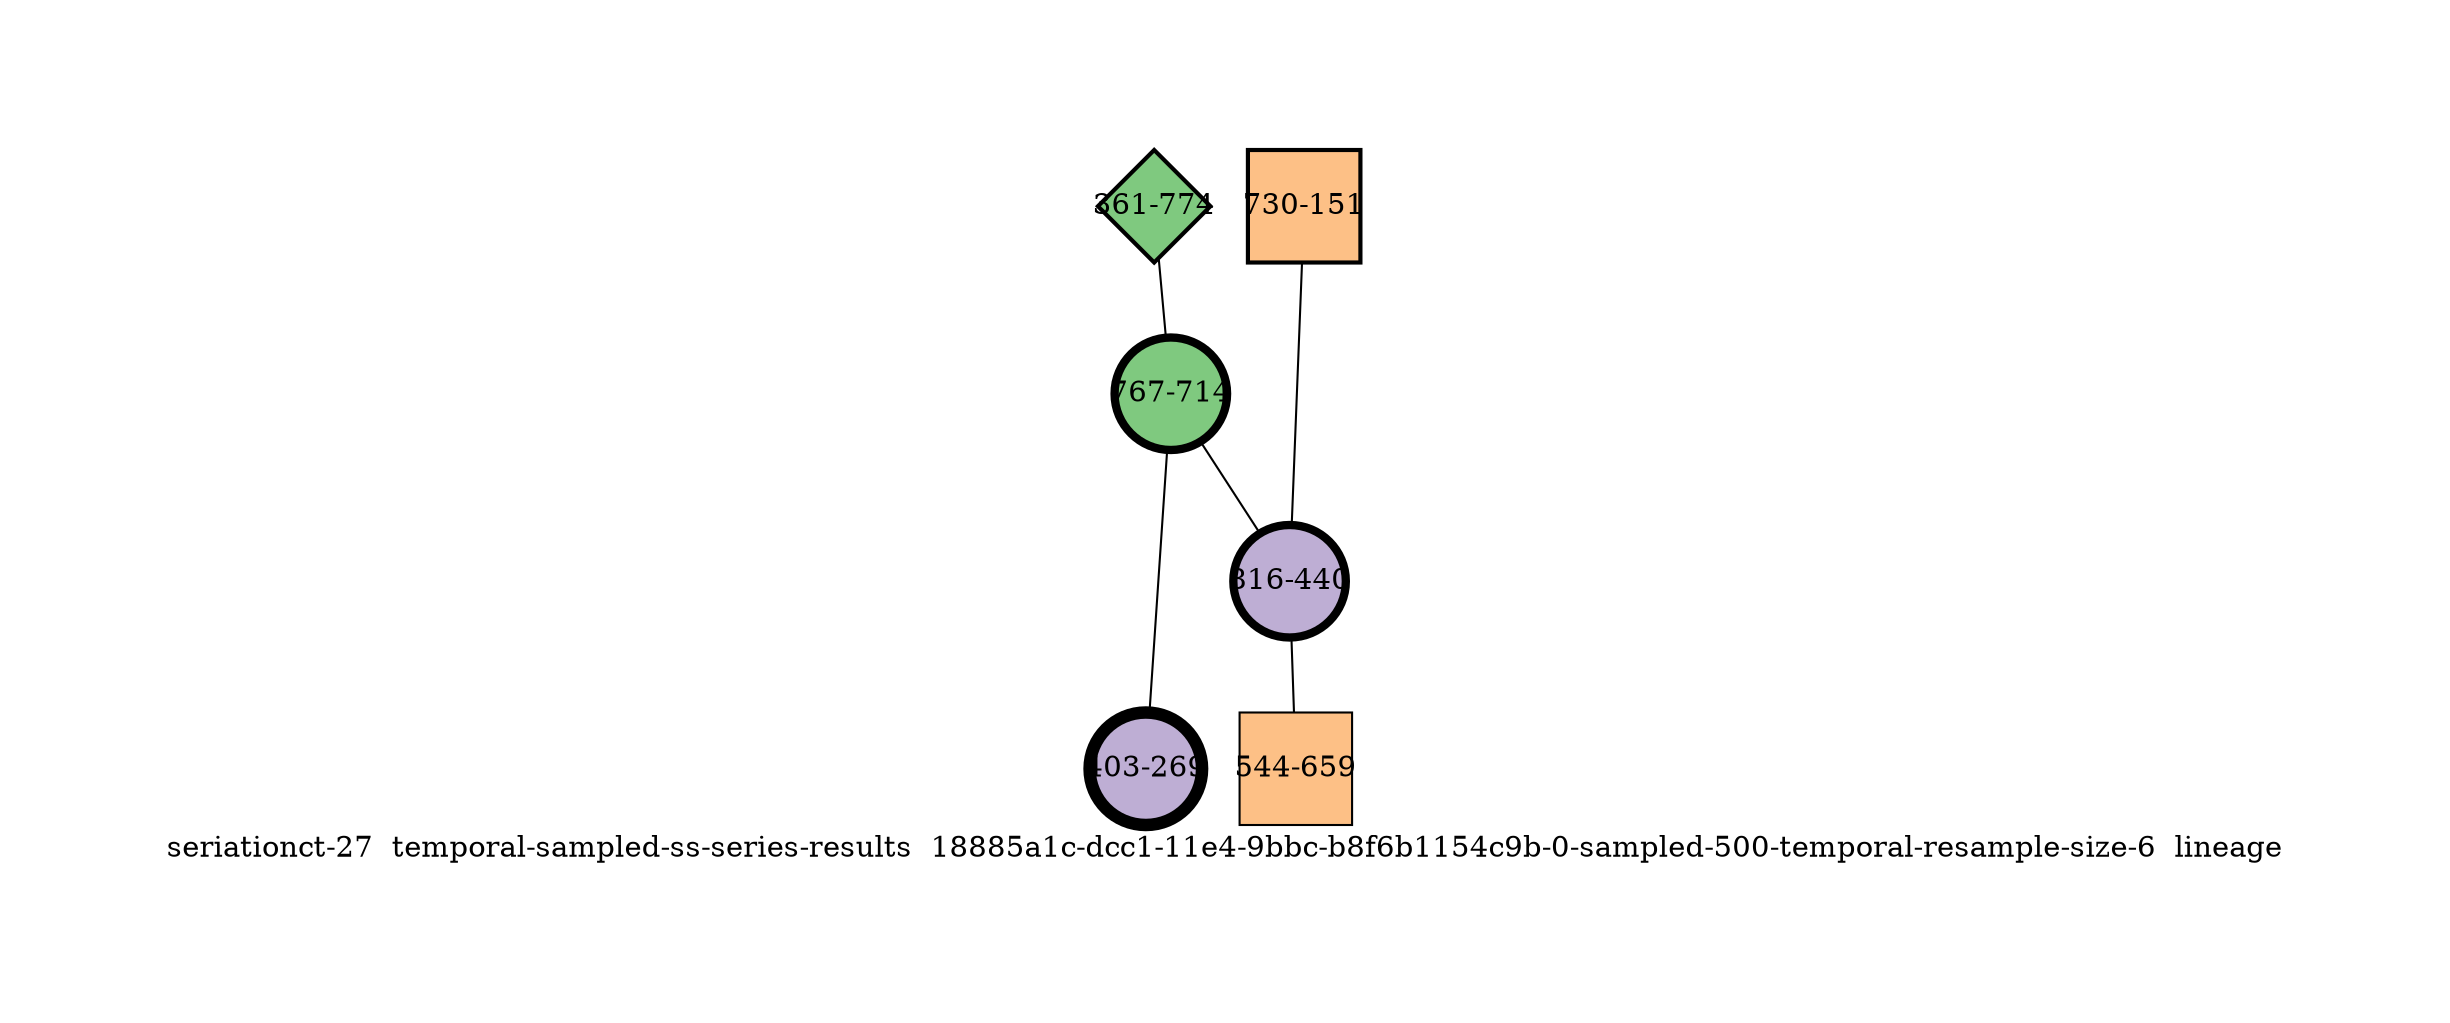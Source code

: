 strict graph "seriationct-27  temporal-sampled-ss-series-results  18885a1c-dcc1-11e4-9bbc-b8f6b1154c9b-0-sampled-500-temporal-resample-size-6  lineage" {
labelloc=b;
ratio=auto;
pad="1.0";
label="seriationct-27  temporal-sampled-ss-series-results  18885a1c-dcc1-11e4-9bbc-b8f6b1154c9b-0-sampled-500-temporal-resample-size-6  lineage";
node [width="0.75", style=filled, fixedsize=true, height="0.75", shape=circle, label=""];
0 [xCoordinate="774.0", appears_in_slice=2, yCoordinate="361.0", colorscheme=accent6, lineage_id=2, short_label="361-774", label="361-774", shape=diamond, cluster_id=0, fillcolor=1, size="500.0", id=0, penwidth="2.0"];
1 [xCoordinate="714.0", appears_in_slice=4, yCoordinate="767.0", colorscheme=accent6, lineage_id=0, short_label="767-714", label="767-714", shape=circle, cluster_id=0, fillcolor=1, size="500.0", id=5, penwidth="4.0"];
2 [xCoordinate="151.0", appears_in_slice=2, yCoordinate="730.0", colorscheme=accent6, lineage_id=1, short_label="730-151", label="730-151", shape=square, cluster_id=2, fillcolor=3, size="500.0", id=2, penwidth="2.0"];
3 [xCoordinate="440.0", appears_in_slice=4, yCoordinate="816.0", colorscheme=accent6, lineage_id=0, short_label="816-440", label="816-440", shape=circle, cluster_id=1, fillcolor=2, size="500.0", id=3, penwidth="4.0"];
4 [xCoordinate="659.0", appears_in_slice=1, yCoordinate="544.0", colorscheme=accent6, lineage_id=1, short_label="544-659", label="544-659", shape=square, cluster_id=2, fillcolor=3, size="500.0", id=4, penwidth="1.0"];
5 [xCoordinate="269.0", appears_in_slice=6, yCoordinate="403.0", colorscheme=accent6, lineage_id=0, short_label="403-269", label="403-269", shape=circle, cluster_id=1, fillcolor=2, size="500.0", id=1, penwidth="6.0"];
0 -- 1  [inverseweight="1.50535504057", weight="0.664295115141"];
1 -- 3  [inverseweight="2.03299069937", weight="0.491886165693"];
1 -- 5  [inverseweight="1.91084818139", weight="0.523327813134"];
2 -- 3  [inverseweight="1.35384575394", weight="0.738636581818"];
3 -- 4  [inverseweight="1.14893054468", weight="0.870374631983"];
}

